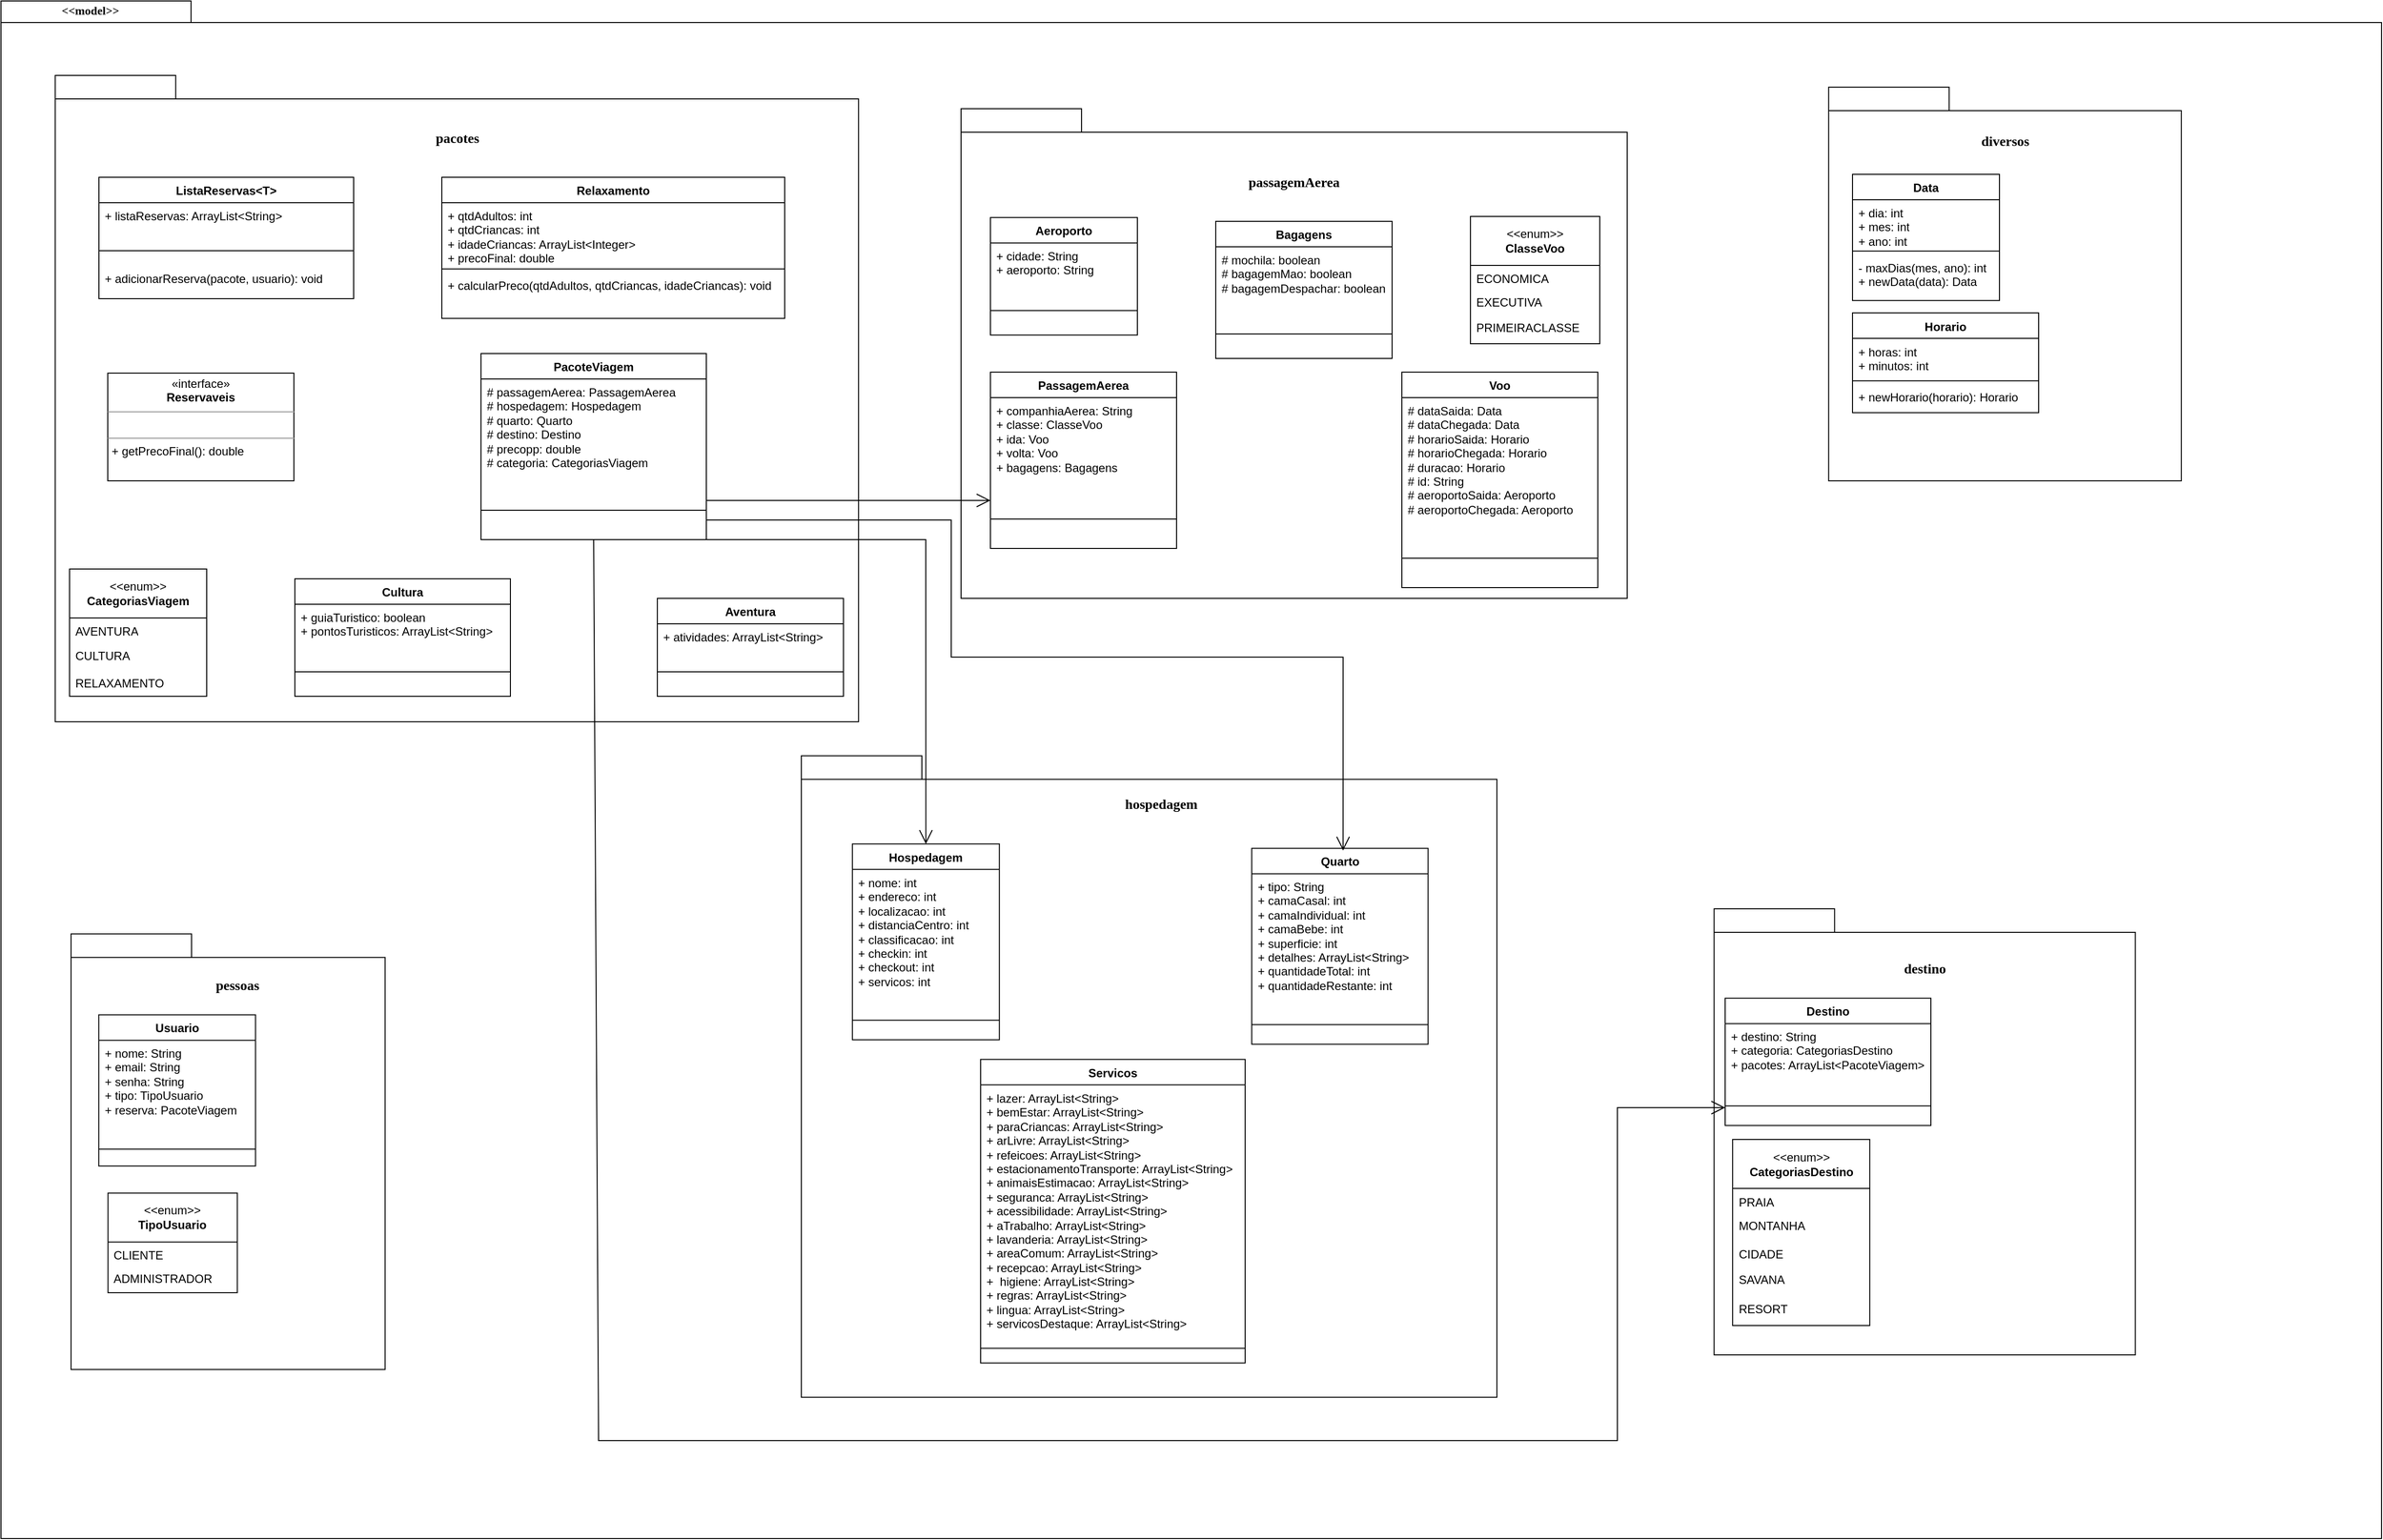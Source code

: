 <mxfile version="22.1.4" type="github">
  <diagram name="Page-1" id="b5b7bab2-c9e2-2cf4-8b2a-24fd1a2a6d21">
    <mxGraphModel dx="2800" dy="1195" grid="1" gridSize="10" guides="1" tooltips="1" connect="1" arrows="1" fold="1" page="1" pageScale="1" pageWidth="827" pageHeight="1169" background="none" math="0" shadow="0">
      <root>
        <mxCell id="0" />
        <mxCell id="1" parent="0" />
        <mxCell id="6e0c8c40b5770093-72" value="" style="shape=folder;fontStyle=1;spacingTop=10;tabWidth=194;tabHeight=22;tabPosition=left;html=1;rounded=0;shadow=0;comic=0;labelBackgroundColor=none;strokeWidth=1;fillColor=none;fontFamily=Verdana;fontSize=10;align=center;" parent="1" vertex="1">
          <mxGeometry x="210" y="20" width="2430" height="1570" as="geometry" />
        </mxCell>
        <mxCell id="6e0c8c40b5770093-18" value="" style="group" parent="1" vertex="1" connectable="0">
          <mxGeometry x="280" y="70" width="820" height="660" as="geometry" />
        </mxCell>
        <mxCell id="6e0c8c40b5770093-11" value="" style="shape=folder;fontStyle=1;spacingTop=10;tabWidth=123;tabHeight=24;tabPosition=left;html=1;rounded=0;shadow=0;comic=0;labelBackgroundColor=none;strokeWidth=1;fontFamily=Verdana;fontSize=10;align=center;" parent="6e0c8c40b5770093-18" vertex="1">
          <mxGeometry x="-14.64" y="25.99" width="820" height="660" as="geometry" />
        </mxCell>
        <mxCell id="uOKciexOjNlCDNnouLq3-6" value="&lt;font face=&quot;Verdana&quot; style=&quot;font-size: 14px;&quot;&gt;&lt;b&gt;pacotes&lt;/b&gt;&lt;/font&gt;" style="text;html=1;strokeColor=none;fillColor=none;align=center;verticalAlign=middle;whiteSpace=wrap;rounded=0;" vertex="1" parent="6e0c8c40b5770093-18">
          <mxGeometry x="307.501" y="14.66" width="175.714" height="152.308" as="geometry" />
        </mxCell>
        <mxCell id="uOKciexOjNlCDNnouLq3-84" value="&amp;lt;&amp;lt;enum&amp;gt;&amp;gt;&lt;br&gt;&lt;b&gt;CategoriasViagem&lt;/b&gt;" style="swimlane;fontStyle=0;childLayout=stackLayout;horizontal=1;startSize=50;fillColor=none;horizontalStack=0;resizeParent=1;resizeParentMax=0;resizeLast=0;collapsible=1;marginBottom=0;whiteSpace=wrap;html=1;" vertex="1" parent="6e0c8c40b5770093-18">
          <mxGeometry y="530" width="140" height="129.996" as="geometry" />
        </mxCell>
        <mxCell id="uOKciexOjNlCDNnouLq3-85" value="AVENTURA" style="text;strokeColor=none;fillColor=none;align=left;verticalAlign=top;spacingLeft=4;spacingRight=4;overflow=hidden;rotatable=0;points=[[0,0.5],[1,0.5]];portConstraint=eastwest;whiteSpace=wrap;html=1;" vertex="1" parent="uOKciexOjNlCDNnouLq3-84">
          <mxGeometry y="50" width="140" height="24.514" as="geometry" />
        </mxCell>
        <mxCell id="uOKciexOjNlCDNnouLq3-86" value="CULTURA" style="text;strokeColor=none;fillColor=none;align=left;verticalAlign=top;spacingLeft=4;spacingRight=4;overflow=hidden;rotatable=0;points=[[0,0.5],[1,0.5]];portConstraint=eastwest;whiteSpace=wrap;html=1;" vertex="1" parent="uOKciexOjNlCDNnouLq3-84">
          <mxGeometry y="74.514" width="140" height="28.971" as="geometry" />
        </mxCell>
        <mxCell id="uOKciexOjNlCDNnouLq3-87" value="RELAXAMENTO" style="text;strokeColor=none;fillColor=none;align=left;verticalAlign=top;spacingLeft=4;spacingRight=4;overflow=hidden;rotatable=0;points=[[0,0.5],[1,0.5]];portConstraint=eastwest;whiteSpace=wrap;html=1;" vertex="1" parent="uOKciexOjNlCDNnouLq3-84">
          <mxGeometry y="103.486" width="140" height="26.51" as="geometry" />
        </mxCell>
        <mxCell id="uOKciexOjNlCDNnouLq3-90" value="ListaReservas&amp;lt;T&amp;gt;" style="swimlane;fontStyle=1;align=center;verticalAlign=top;childLayout=stackLayout;horizontal=1;startSize=26;horizontalStack=0;resizeParent=1;resizeParentMax=0;resizeLast=0;collapsible=1;marginBottom=0;whiteSpace=wrap;html=1;" vertex="1" parent="6e0c8c40b5770093-18">
          <mxGeometry x="30" y="130" width="260" height="124" as="geometry" />
        </mxCell>
        <mxCell id="uOKciexOjNlCDNnouLq3-91" value="+ listaReservas: ArrayList&amp;lt;String&amp;gt;&lt;br&gt;" style="text;strokeColor=none;fillColor=none;align=left;verticalAlign=top;spacingLeft=4;spacingRight=4;overflow=hidden;rotatable=0;points=[[0,0.5],[1,0.5]];portConstraint=eastwest;whiteSpace=wrap;html=1;" vertex="1" parent="uOKciexOjNlCDNnouLq3-90">
          <mxGeometry y="26" width="260" height="34" as="geometry" />
        </mxCell>
        <mxCell id="uOKciexOjNlCDNnouLq3-92" value="" style="line;strokeWidth=1;fillColor=none;align=left;verticalAlign=middle;spacingTop=-1;spacingLeft=3;spacingRight=3;rotatable=0;labelPosition=right;points=[];portConstraint=eastwest;strokeColor=inherit;" vertex="1" parent="uOKciexOjNlCDNnouLq3-90">
          <mxGeometry y="60" width="260" height="30" as="geometry" />
        </mxCell>
        <mxCell id="uOKciexOjNlCDNnouLq3-93" value="+ adicionarReserva(pacote, usuario): void" style="text;strokeColor=none;fillColor=none;align=left;verticalAlign=top;spacingLeft=4;spacingRight=4;overflow=hidden;rotatable=0;points=[[0,0.5],[1,0.5]];portConstraint=eastwest;whiteSpace=wrap;html=1;" vertex="1" parent="uOKciexOjNlCDNnouLq3-90">
          <mxGeometry y="90" width="260" height="34" as="geometry" />
        </mxCell>
        <mxCell id="uOKciexOjNlCDNnouLq3-94" value="PacoteViagem" style="swimlane;fontStyle=1;align=center;verticalAlign=top;childLayout=stackLayout;horizontal=1;startSize=26;horizontalStack=0;resizeParent=1;resizeParentMax=0;resizeLast=0;collapsible=1;marginBottom=0;whiteSpace=wrap;html=1;" vertex="1" parent="6e0c8c40b5770093-18">
          <mxGeometry x="420" y="309.995" width="230" height="190" as="geometry" />
        </mxCell>
        <mxCell id="uOKciexOjNlCDNnouLq3-95" value="#&amp;nbsp;passagemAerea: PassagemAerea&lt;br&gt;#&amp;nbsp;hospedagem: Hospedagem&lt;br&gt;#&amp;nbsp;quarto: Quarto&lt;br&gt;#&amp;nbsp;destino: Destino&lt;br style=&quot;border-color: var(--border-color);&quot;&gt;#&amp;nbsp;precopp: double&lt;br&gt;#&amp;nbsp;categoria: CategoriasViagem" style="text;strokeColor=none;fillColor=none;align=left;verticalAlign=top;spacingLeft=4;spacingRight=4;overflow=hidden;rotatable=0;points=[[0,0.5],[1,0.5]];portConstraint=eastwest;whiteSpace=wrap;html=1;" vertex="1" parent="uOKciexOjNlCDNnouLq3-94">
          <mxGeometry y="26" width="230" height="104" as="geometry" />
        </mxCell>
        <mxCell id="uOKciexOjNlCDNnouLq3-96" value="" style="line;strokeWidth=1;fillColor=none;align=left;verticalAlign=middle;spacingTop=-1;spacingLeft=3;spacingRight=3;rotatable=0;labelPosition=right;points=[];portConstraint=eastwest;strokeColor=inherit;" vertex="1" parent="uOKciexOjNlCDNnouLq3-94">
          <mxGeometry y="130" width="230" height="60" as="geometry" />
        </mxCell>
        <mxCell id="uOKciexOjNlCDNnouLq3-98" value="&lt;p style=&quot;margin:0px;margin-top:4px;text-align:center;&quot;&gt;«interface»&lt;br style=&quot;border-color: var(--border-color);&quot;&gt;&lt;b style=&quot;border-color: var(--border-color);&quot;&gt;Reservaveis&lt;/b&gt;&lt;br&gt;&lt;/p&gt;&lt;hr size=&quot;1&quot;&gt;&lt;p style=&quot;margin:0px;margin-left:4px;&quot;&gt;&lt;br&gt;&lt;/p&gt;&lt;hr size=&quot;1&quot;&gt;&lt;p style=&quot;margin:0px;margin-left:4px;&quot;&gt;+ getPrecoFinal(): double&lt;br&gt;&lt;/p&gt;" style="verticalAlign=top;align=left;overflow=fill;fontSize=12;fontFamily=Helvetica;html=1;whiteSpace=wrap;" vertex="1" parent="6e0c8c40b5770093-18">
          <mxGeometry x="39" y="330" width="190" height="110" as="geometry" />
        </mxCell>
        <mxCell id="uOKciexOjNlCDNnouLq3-99" value="Relaxamento" style="swimlane;fontStyle=1;align=center;verticalAlign=top;childLayout=stackLayout;horizontal=1;startSize=26;horizontalStack=0;resizeParent=1;resizeParentMax=0;resizeLast=0;collapsible=1;marginBottom=0;whiteSpace=wrap;html=1;" vertex="1" parent="6e0c8c40b5770093-18">
          <mxGeometry x="380" y="129.995" width="350" height="144.15" as="geometry" />
        </mxCell>
        <mxCell id="uOKciexOjNlCDNnouLq3-100" value="+&amp;nbsp;qtdAdultos: int&lt;br&gt;+&amp;nbsp;qtdCriancas: int&lt;br&gt;+&amp;nbsp;idadeCriancas: ArrayList&amp;lt;Integer&amp;gt;&lt;br&gt;+&amp;nbsp;precoFinal: double" style="text;strokeColor=none;fillColor=none;align=left;verticalAlign=top;spacingLeft=4;spacingRight=4;overflow=hidden;rotatable=0;points=[[0,0.5],[1,0.5]];portConstraint=eastwest;whiteSpace=wrap;html=1;" vertex="1" parent="uOKciexOjNlCDNnouLq3-99">
          <mxGeometry y="26" width="350" height="64" as="geometry" />
        </mxCell>
        <mxCell id="uOKciexOjNlCDNnouLq3-101" value="" style="line;strokeWidth=1;fillColor=none;align=left;verticalAlign=middle;spacingTop=-1;spacingLeft=3;spacingRight=3;rotatable=0;labelPosition=right;points=[];portConstraint=eastwest;strokeColor=inherit;" vertex="1" parent="uOKciexOjNlCDNnouLq3-99">
          <mxGeometry y="90" width="350" height="7.22" as="geometry" />
        </mxCell>
        <mxCell id="uOKciexOjNlCDNnouLq3-102" value="+ calcularPreco(qtdAdultos, qtdCriancas, idadeCriancas): void" style="text;strokeColor=none;fillColor=none;align=left;verticalAlign=top;spacingLeft=4;spacingRight=4;overflow=hidden;rotatable=0;points=[[0,0.5],[1,0.5]];portConstraint=eastwest;whiteSpace=wrap;html=1;" vertex="1" parent="uOKciexOjNlCDNnouLq3-99">
          <mxGeometry y="97.22" width="350" height="46.93" as="geometry" />
        </mxCell>
        <mxCell id="uOKciexOjNlCDNnouLq3-104" value="Cultura" style="swimlane;fontStyle=1;align=center;verticalAlign=top;childLayout=stackLayout;horizontal=1;startSize=26;horizontalStack=0;resizeParent=1;resizeParentMax=0;resizeLast=0;collapsible=1;marginBottom=0;whiteSpace=wrap;html=1;" vertex="1" parent="6e0c8c40b5770093-18">
          <mxGeometry x="230" y="539.995" width="220" height="120" as="geometry" />
        </mxCell>
        <mxCell id="uOKciexOjNlCDNnouLq3-105" value="+ guiaTuristico: boolean&lt;br&gt;+ pontosTuristicos: ArrayList&amp;lt;String&amp;gt;" style="text;strokeColor=none;fillColor=none;align=left;verticalAlign=top;spacingLeft=4;spacingRight=4;overflow=hidden;rotatable=0;points=[[0,0.5],[1,0.5]];portConstraint=eastwest;whiteSpace=wrap;html=1;" vertex="1" parent="uOKciexOjNlCDNnouLq3-104">
          <mxGeometry y="26" width="220" height="44" as="geometry" />
        </mxCell>
        <mxCell id="uOKciexOjNlCDNnouLq3-106" value="" style="line;strokeWidth=1;fillColor=none;align=left;verticalAlign=middle;spacingTop=-1;spacingLeft=3;spacingRight=3;rotatable=0;labelPosition=right;points=[];portConstraint=eastwest;strokeColor=inherit;" vertex="1" parent="uOKciexOjNlCDNnouLq3-104">
          <mxGeometry y="70" width="220" height="50" as="geometry" />
        </mxCell>
        <mxCell id="uOKciexOjNlCDNnouLq3-107" value="Aventura" style="swimlane;fontStyle=1;align=center;verticalAlign=top;childLayout=stackLayout;horizontal=1;startSize=26;horizontalStack=0;resizeParent=1;resizeParentMax=0;resizeLast=0;collapsible=1;marginBottom=0;whiteSpace=wrap;html=1;" vertex="1" parent="6e0c8c40b5770093-18">
          <mxGeometry x="600" y="559.995" width="190" height="100" as="geometry" />
        </mxCell>
        <mxCell id="uOKciexOjNlCDNnouLq3-108" value="+ atividades: ArrayList&amp;lt;String&amp;gt;" style="text;strokeColor=none;fillColor=none;align=left;verticalAlign=top;spacingLeft=4;spacingRight=4;overflow=hidden;rotatable=0;points=[[0,0.5],[1,0.5]];portConstraint=eastwest;whiteSpace=wrap;html=1;" vertex="1" parent="uOKciexOjNlCDNnouLq3-107">
          <mxGeometry y="26" width="190" height="24" as="geometry" />
        </mxCell>
        <mxCell id="uOKciexOjNlCDNnouLq3-109" value="" style="line;strokeWidth=1;fillColor=none;align=left;verticalAlign=middle;spacingTop=-1;spacingLeft=3;spacingRight=3;rotatable=0;labelPosition=right;points=[];portConstraint=eastwest;strokeColor=inherit;" vertex="1" parent="uOKciexOjNlCDNnouLq3-107">
          <mxGeometry y="50" width="190" height="50" as="geometry" />
        </mxCell>
        <mxCell id="6e0c8c40b5770093-19" value="" style="group" parent="1" vertex="1" connectable="0">
          <mxGeometry x="1190" y="130" width="680" height="508.02" as="geometry" />
        </mxCell>
        <mxCell id="6e0c8c40b5770093-20" value="" style="shape=folder;fontStyle=1;spacingTop=10;tabWidth=123;tabHeight=24;tabPosition=left;html=1;rounded=0;shadow=0;comic=0;labelBackgroundColor=none;strokeWidth=1;fontFamily=Verdana;fontSize=10;align=center;" parent="6e0c8c40b5770093-19" vertex="1">
          <mxGeometry width="680" height="500" as="geometry" />
        </mxCell>
        <mxCell id="uOKciexOjNlCDNnouLq3-7" value="&lt;font face=&quot;Verdana&quot; style=&quot;font-size: 14px;&quot;&gt;&lt;b&gt;passagemAerea&lt;/b&gt;&lt;/font&gt;" style="text;html=1;strokeColor=none;fillColor=none;align=center;verticalAlign=middle;whiteSpace=wrap;rounded=0;" vertex="1" parent="6e0c8c40b5770093-19">
          <mxGeometry x="267.143" y="18.514" width="145.714" height="115.385" as="geometry" />
        </mxCell>
        <mxCell id="uOKciexOjNlCDNnouLq3-66" value="&amp;lt;&amp;lt;enum&amp;gt;&amp;gt;&lt;br&gt;&lt;b&gt;ClasseVoo&lt;/b&gt;" style="swimlane;fontStyle=0;childLayout=stackLayout;horizontal=1;startSize=50;fillColor=none;horizontalStack=0;resizeParent=1;resizeParentMax=0;resizeLast=0;collapsible=1;marginBottom=0;whiteSpace=wrap;html=1;" vertex="1" parent="6e0c8c40b5770093-19">
          <mxGeometry x="520.0" y="110.0" width="132" height="130.003" as="geometry" />
        </mxCell>
        <mxCell id="uOKciexOjNlCDNnouLq3-67" value="ECONOMICA" style="text;strokeColor=none;fillColor=none;align=left;verticalAlign=top;spacingLeft=4;spacingRight=4;overflow=hidden;rotatable=0;points=[[0,0.5],[1,0.5]];portConstraint=eastwest;whiteSpace=wrap;html=1;" vertex="1" parent="uOKciexOjNlCDNnouLq3-66">
          <mxGeometry y="50" width="132" height="23.703" as="geometry" />
        </mxCell>
        <mxCell id="uOKciexOjNlCDNnouLq3-68" value="EXECUTIVA" style="text;strokeColor=none;fillColor=none;align=left;verticalAlign=top;spacingLeft=4;spacingRight=4;overflow=hidden;rotatable=0;points=[[0,0.5],[1,0.5]];portConstraint=eastwest;whiteSpace=wrap;html=1;" vertex="1" parent="uOKciexOjNlCDNnouLq3-66">
          <mxGeometry y="73.703" width="132" height="26.3" as="geometry" />
        </mxCell>
        <mxCell id="uOKciexOjNlCDNnouLq3-69" value="PRIMEIRACLASSE" style="text;strokeColor=none;fillColor=none;align=left;verticalAlign=top;spacingLeft=4;spacingRight=4;overflow=hidden;rotatable=0;points=[[0,0.5],[1,0.5]];portConstraint=eastwest;whiteSpace=wrap;html=1;" vertex="1" parent="uOKciexOjNlCDNnouLq3-66">
          <mxGeometry y="100.003" width="132" height="30" as="geometry" />
        </mxCell>
        <mxCell id="uOKciexOjNlCDNnouLq3-70" value="Aeroporto" style="swimlane;fontStyle=1;align=center;verticalAlign=top;childLayout=stackLayout;horizontal=1;startSize=26;horizontalStack=0;resizeParent=1;resizeParentMax=0;resizeLast=0;collapsible=1;marginBottom=0;whiteSpace=wrap;html=1;" vertex="1" parent="6e0c8c40b5770093-19">
          <mxGeometry x="30" y="111.125" width="150" height="120" as="geometry" />
        </mxCell>
        <mxCell id="uOKciexOjNlCDNnouLq3-71" value="+ cidade: String&lt;br&gt;+ aeroporto: String" style="text;strokeColor=none;fillColor=none;align=left;verticalAlign=top;spacingLeft=4;spacingRight=4;overflow=hidden;rotatable=0;points=[[0,0.5],[1,0.5]];portConstraint=eastwest;whiteSpace=wrap;html=1;" vertex="1" parent="uOKciexOjNlCDNnouLq3-70">
          <mxGeometry y="26" width="150" height="44" as="geometry" />
        </mxCell>
        <mxCell id="uOKciexOjNlCDNnouLq3-72" value="" style="line;strokeWidth=1;fillColor=none;align=left;verticalAlign=middle;spacingTop=-1;spacingLeft=3;spacingRight=3;rotatable=0;labelPosition=right;points=[];portConstraint=eastwest;strokeColor=inherit;" vertex="1" parent="uOKciexOjNlCDNnouLq3-70">
          <mxGeometry y="70" width="150" height="50" as="geometry" />
        </mxCell>
        <mxCell id="uOKciexOjNlCDNnouLq3-74" value="Bagagens" style="swimlane;fontStyle=1;align=center;verticalAlign=top;childLayout=stackLayout;horizontal=1;startSize=26;horizontalStack=0;resizeParent=1;resizeParentMax=0;resizeLast=0;collapsible=1;marginBottom=0;whiteSpace=wrap;html=1;" vertex="1" parent="6e0c8c40b5770093-19">
          <mxGeometry x="260" y="115.005" width="180" height="140" as="geometry" />
        </mxCell>
        <mxCell id="uOKciexOjNlCDNnouLq3-75" value="# mochila: boolean&lt;br&gt;# bagagemMao: boolean&lt;br&gt;# bagagemDespachar: boolean" style="text;strokeColor=none;fillColor=none;align=left;verticalAlign=top;spacingLeft=4;spacingRight=4;overflow=hidden;rotatable=0;points=[[0,0.5],[1,0.5]];portConstraint=eastwest;whiteSpace=wrap;html=1;" vertex="1" parent="uOKciexOjNlCDNnouLq3-74">
          <mxGeometry y="26" width="180" height="64" as="geometry" />
        </mxCell>
        <mxCell id="uOKciexOjNlCDNnouLq3-76" value="" style="line;strokeWidth=1;fillColor=none;align=left;verticalAlign=middle;spacingTop=-1;spacingLeft=3;spacingRight=3;rotatable=0;labelPosition=right;points=[];portConstraint=eastwest;strokeColor=inherit;" vertex="1" parent="uOKciexOjNlCDNnouLq3-74">
          <mxGeometry y="90" width="180" height="50" as="geometry" />
        </mxCell>
        <mxCell id="uOKciexOjNlCDNnouLq3-77" value="PassagemAerea" style="swimlane;fontStyle=1;align=center;verticalAlign=top;childLayout=stackLayout;horizontal=1;startSize=26;horizontalStack=0;resizeParent=1;resizeParentMax=0;resizeLast=0;collapsible=1;marginBottom=0;whiteSpace=wrap;html=1;" vertex="1" parent="6e0c8c40b5770093-19">
          <mxGeometry x="30" y="268.995" width="190" height="180" as="geometry" />
        </mxCell>
        <mxCell id="uOKciexOjNlCDNnouLq3-78" value="+&amp;nbsp;companhiaAerea: String&lt;br&gt;+&amp;nbsp;classe: ClasseVoo&lt;br&gt;+&amp;nbsp;ida: Voo&lt;br&gt;+&amp;nbsp;volta: Voo&lt;br style=&quot;border-color: var(--border-color);&quot;&gt;+&amp;nbsp;bagagens: Bagagens" style="text;strokeColor=none;fillColor=none;align=left;verticalAlign=top;spacingLeft=4;spacingRight=4;overflow=hidden;rotatable=0;points=[[0,0.5],[1,0.5]];portConstraint=eastwest;whiteSpace=wrap;html=1;" vertex="1" parent="uOKciexOjNlCDNnouLq3-77">
          <mxGeometry y="26" width="190" height="94" as="geometry" />
        </mxCell>
        <mxCell id="uOKciexOjNlCDNnouLq3-79" value="" style="line;strokeWidth=1;fillColor=none;align=left;verticalAlign=middle;spacingTop=-1;spacingLeft=3;spacingRight=3;rotatable=0;labelPosition=right;points=[];portConstraint=eastwest;strokeColor=inherit;" vertex="1" parent="uOKciexOjNlCDNnouLq3-77">
          <mxGeometry y="120" width="190" height="60" as="geometry" />
        </mxCell>
        <mxCell id="uOKciexOjNlCDNnouLq3-81" value="Voo" style="swimlane;fontStyle=1;align=center;verticalAlign=top;childLayout=stackLayout;horizontal=1;startSize=26;horizontalStack=0;resizeParent=1;resizeParentMax=0;resizeLast=0;collapsible=1;marginBottom=0;whiteSpace=wrap;html=1;" vertex="1" parent="6e0c8c40b5770093-19">
          <mxGeometry x="450" y="268.995" width="200" height="220" as="geometry" />
        </mxCell>
        <mxCell id="uOKciexOjNlCDNnouLq3-82" value="#&amp;nbsp;dataSaida: Data&lt;br&gt;#&amp;nbsp;dataChegada: Data&lt;br&gt;#&amp;nbsp;horarioSaida: Horario&lt;br&gt;#&amp;nbsp;horarioChegada: Horario&lt;br style=&quot;border-color: var(--border-color);&quot;&gt;#&amp;nbsp;duracao: Horario&lt;br&gt;#&amp;nbsp;id: String&lt;br style=&quot;border-color: var(--border-color);&quot;&gt;#&amp;nbsp;aeroportoSaida: Aeroporto&lt;br style=&quot;border-color: var(--border-color);&quot;&gt;#&amp;nbsp;aeroportoChegada: Aeroporto" style="text;strokeColor=none;fillColor=none;align=left;verticalAlign=top;spacingLeft=4;spacingRight=4;overflow=hidden;rotatable=0;points=[[0,0.5],[1,0.5]];portConstraint=eastwest;whiteSpace=wrap;html=1;" vertex="1" parent="uOKciexOjNlCDNnouLq3-81">
          <mxGeometry y="26" width="200" height="134" as="geometry" />
        </mxCell>
        <mxCell id="uOKciexOjNlCDNnouLq3-83" value="" style="line;strokeWidth=1;fillColor=none;align=left;verticalAlign=middle;spacingTop=-1;spacingLeft=3;spacingRight=3;rotatable=0;labelPosition=right;points=[];portConstraint=eastwest;strokeColor=inherit;" vertex="1" parent="uOKciexOjNlCDNnouLq3-81">
          <mxGeometry y="160" width="200" height="60" as="geometry" />
        </mxCell>
        <mxCell id="6e0c8c40b5770093-30" value="" style="group" parent="1" vertex="1" connectable="0">
          <mxGeometry x="2060" y="140.01" width="375.65" height="370" as="geometry" />
        </mxCell>
        <mxCell id="6e0c8c40b5770093-24" value="" style="group" parent="6e0c8c40b5770093-30" vertex="1" connectable="0">
          <mxGeometry width="375.65" height="370.0" as="geometry" />
        </mxCell>
        <mxCell id="6e0c8c40b5770093-25" value="" style="shape=folder;fontStyle=1;spacingTop=10;tabWidth=123;tabHeight=24;tabPosition=left;html=1;rounded=0;shadow=0;comic=0;labelBackgroundColor=none;strokeWidth=1;fontFamily=Verdana;fontSize=10;align=center;" parent="6e0c8c40b5770093-24" vertex="1">
          <mxGeometry x="15.65" y="-31.991" width="360" height="401.991" as="geometry" />
        </mxCell>
        <mxCell id="uOKciexOjNlCDNnouLq3-8" value="&lt;font face=&quot;Verdana&quot; style=&quot;font-size: 14px;&quot;&gt;&lt;b&gt;diversos&lt;/b&gt;&lt;/font&gt;" style="text;html=1;strokeColor=none;fillColor=none;align=center;verticalAlign=middle;whiteSpace=wrap;rounded=0;" vertex="1" parent="6e0c8c40b5770093-24">
          <mxGeometry x="148.7" width="93.91" height="47.02" as="geometry" />
        </mxCell>
        <mxCell id="uOKciexOjNlCDNnouLq3-25" value="Horario" style="swimlane;fontStyle=1;align=center;verticalAlign=top;childLayout=stackLayout;horizontal=1;startSize=26;horizontalStack=0;resizeParent=1;resizeParentMax=0;resizeLast=0;collapsible=1;marginBottom=0;whiteSpace=wrap;html=1;" vertex="1" parent="6e0c8c40b5770093-24">
          <mxGeometry x="40" y="198.537" width="190" height="101.805" as="geometry" />
        </mxCell>
        <mxCell id="uOKciexOjNlCDNnouLq3-26" value="+&amp;nbsp;horas: int&lt;br&gt;+&amp;nbsp;minutos: int" style="text;strokeColor=none;fillColor=none;align=left;verticalAlign=top;spacingLeft=4;spacingRight=4;overflow=hidden;rotatable=0;points=[[0,0.5],[1,0.5]];portConstraint=eastwest;whiteSpace=wrap;html=1;" vertex="1" parent="uOKciexOjNlCDNnouLq3-25">
          <mxGeometry y="26" width="190" height="39.707" as="geometry" />
        </mxCell>
        <mxCell id="uOKciexOjNlCDNnouLq3-27" value="" style="line;strokeWidth=1;fillColor=none;align=left;verticalAlign=middle;spacingTop=-1;spacingLeft=3;spacingRight=3;rotatable=0;labelPosition=right;points=[];portConstraint=eastwest;strokeColor=inherit;" vertex="1" parent="uOKciexOjNlCDNnouLq3-25">
          <mxGeometry y="65.707" width="190" height="7.22" as="geometry" />
        </mxCell>
        <mxCell id="uOKciexOjNlCDNnouLq3-28" value="+ newHorario(horario): Horario" style="text;strokeColor=none;fillColor=none;align=left;verticalAlign=top;spacingLeft=4;spacingRight=4;overflow=hidden;rotatable=0;points=[[0,0.5],[1,0.5]];portConstraint=eastwest;whiteSpace=wrap;html=1;" vertex="1" parent="uOKciexOjNlCDNnouLq3-25">
          <mxGeometry y="72.927" width="190" height="28.878" as="geometry" />
        </mxCell>
        <mxCell id="uOKciexOjNlCDNnouLq3-21" value="Data" style="swimlane;fontStyle=1;align=center;verticalAlign=top;childLayout=stackLayout;horizontal=1;startSize=26;horizontalStack=0;resizeParent=1;resizeParentMax=0;resizeLast=0;collapsible=1;marginBottom=0;whiteSpace=wrap;html=1;" vertex="1" parent="6e0c8c40b5770093-24">
          <mxGeometry x="40" y="57.025" width="150" height="128.878" as="geometry" />
        </mxCell>
        <mxCell id="uOKciexOjNlCDNnouLq3-22" value="+&amp;nbsp;dia: int&lt;br&gt;+&amp;nbsp;mes: int&lt;br&gt;+&amp;nbsp;ano: int" style="text;strokeColor=none;fillColor=none;align=left;verticalAlign=top;spacingLeft=4;spacingRight=4;overflow=hidden;rotatable=0;points=[[0,0.5],[1,0.5]];portConstraint=eastwest;whiteSpace=wrap;html=1;" vertex="1" parent="uOKciexOjNlCDNnouLq3-21">
          <mxGeometry y="26" width="150" height="48.732" as="geometry" />
        </mxCell>
        <mxCell id="uOKciexOjNlCDNnouLq3-23" value="" style="line;strokeWidth=1;fillColor=none;align=left;verticalAlign=middle;spacingTop=-1;spacingLeft=3;spacingRight=3;rotatable=0;labelPosition=right;points=[];portConstraint=eastwest;strokeColor=inherit;" vertex="1" parent="uOKciexOjNlCDNnouLq3-21">
          <mxGeometry y="74.732" width="150" height="7.22" as="geometry" />
        </mxCell>
        <mxCell id="uOKciexOjNlCDNnouLq3-24" value="- maxDias(mes, ano): int&lt;br&gt;+ newData(data): Data" style="text;strokeColor=none;fillColor=none;align=left;verticalAlign=top;spacingLeft=4;spacingRight=4;overflow=hidden;rotatable=0;points=[[0,0.5],[1,0.5]];portConstraint=eastwest;whiteSpace=wrap;html=1;" vertex="1" parent="uOKciexOjNlCDNnouLq3-21">
          <mxGeometry y="81.951" width="150" height="46.927" as="geometry" />
        </mxCell>
        <mxCell id="6e0c8c40b5770093-73" value="&lt;b&gt;&lt;font style=&quot;font-size: 12px;&quot;&gt;&amp;lt;&amp;lt;model&amp;gt;&amp;gt;&lt;/font&gt;&lt;/b&gt;" style="text;html=1;align=left;verticalAlign=top;spacingTop=-4;fontSize=10;fontFamily=Verdana" parent="1" vertex="1">
          <mxGeometry x="270" y="20" width="130" height="20" as="geometry" />
        </mxCell>
        <mxCell id="uOKciexOjNlCDNnouLq3-9" value="" style="group" vertex="1" connectable="0" parent="1">
          <mxGeometry x="1940" y="982.5" width="448.7" height="460" as="geometry" />
        </mxCell>
        <mxCell id="uOKciexOjNlCDNnouLq3-10" value="" style="group" vertex="1" connectable="0" parent="uOKciexOjNlCDNnouLq3-9">
          <mxGeometry width="448.7" height="460" as="geometry" />
        </mxCell>
        <mxCell id="uOKciexOjNlCDNnouLq3-11" value="" style="shape=folder;fontStyle=1;spacingTop=10;tabWidth=123;tabHeight=24;tabPosition=left;html=1;rounded=0;shadow=0;comic=0;labelBackgroundColor=none;strokeWidth=1;fontFamily=Verdana;fontSize=10;align=center;" vertex="1" parent="uOKciexOjNlCDNnouLq3-10">
          <mxGeometry x="18.7" y="-35.45" width="430" height="455.45" as="geometry" />
        </mxCell>
        <mxCell id="uOKciexOjNlCDNnouLq3-12" value="&lt;font face=&quot;Verdana&quot; style=&quot;font-size: 14px;&quot;&gt;&lt;b&gt;destino&lt;/b&gt;&lt;/font&gt;" style="text;html=1;strokeColor=none;fillColor=none;align=center;verticalAlign=middle;whiteSpace=wrap;rounded=0;" vertex="1" parent="uOKciexOjNlCDNnouLq3-10">
          <mxGeometry x="177.609" y="0.002" width="112.174" height="53.182" as="geometry" />
        </mxCell>
        <mxCell id="uOKciexOjNlCDNnouLq3-29" value="Destino" style="swimlane;fontStyle=1;align=center;verticalAlign=top;childLayout=stackLayout;horizontal=1;startSize=26;horizontalStack=0;resizeParent=1;resizeParentMax=0;resizeLast=0;collapsible=1;marginBottom=0;whiteSpace=wrap;html=1;" vertex="1" parent="uOKciexOjNlCDNnouLq3-10">
          <mxGeometry x="30" y="55.71" width="210" height="130" as="geometry" />
        </mxCell>
        <mxCell id="uOKciexOjNlCDNnouLq3-30" value="+&amp;nbsp;destino: String&lt;br&gt;+&amp;nbsp;categoria: CategoriasDestino&lt;br&gt;+&amp;nbsp;pacotes: ArrayList&amp;lt;PacoteViagem&amp;gt;" style="text;strokeColor=none;fillColor=none;align=left;verticalAlign=top;spacingLeft=4;spacingRight=4;overflow=hidden;rotatable=0;points=[[0,0.5],[1,0.5]];portConstraint=eastwest;whiteSpace=wrap;html=1;" vertex="1" parent="uOKciexOjNlCDNnouLq3-29">
          <mxGeometry y="26" width="210" height="64" as="geometry" />
        </mxCell>
        <mxCell id="uOKciexOjNlCDNnouLq3-31" value="" style="line;strokeWidth=1;fillColor=none;align=left;verticalAlign=middle;spacingTop=-1;spacingLeft=3;spacingRight=3;rotatable=0;labelPosition=right;points=[];portConstraint=eastwest;strokeColor=inherit;" vertex="1" parent="uOKciexOjNlCDNnouLq3-29">
          <mxGeometry y="90" width="210" height="40" as="geometry" />
        </mxCell>
        <mxCell id="uOKciexOjNlCDNnouLq3-33" value="&amp;lt;&amp;lt;enum&amp;gt;&amp;gt;&lt;br&gt;&lt;b&gt;CategoriasDestino&lt;/b&gt;" style="swimlane;fontStyle=0;childLayout=stackLayout;horizontal=1;startSize=50;fillColor=none;horizontalStack=0;resizeParent=1;resizeParentMax=0;resizeLast=0;collapsible=1;marginBottom=0;whiteSpace=wrap;html=1;" vertex="1" parent="uOKciexOjNlCDNnouLq3-10">
          <mxGeometry x="37.61" y="200" width="140" height="189.996" as="geometry" />
        </mxCell>
        <mxCell id="uOKciexOjNlCDNnouLq3-34" value="PRAIA" style="text;strokeColor=none;fillColor=none;align=left;verticalAlign=top;spacingLeft=4;spacingRight=4;overflow=hidden;rotatable=0;points=[[0,0.5],[1,0.5]];portConstraint=eastwest;whiteSpace=wrap;html=1;" vertex="1" parent="uOKciexOjNlCDNnouLq3-33">
          <mxGeometry y="50" width="140" height="24.514" as="geometry" />
        </mxCell>
        <mxCell id="uOKciexOjNlCDNnouLq3-35" value="MONTANHA" style="text;strokeColor=none;fillColor=none;align=left;verticalAlign=top;spacingLeft=4;spacingRight=4;overflow=hidden;rotatable=0;points=[[0,0.5],[1,0.5]];portConstraint=eastwest;whiteSpace=wrap;html=1;" vertex="1" parent="uOKciexOjNlCDNnouLq3-33">
          <mxGeometry y="74.514" width="140" height="28.971" as="geometry" />
        </mxCell>
        <mxCell id="uOKciexOjNlCDNnouLq3-36" value="CIDADE" style="text;strokeColor=none;fillColor=none;align=left;verticalAlign=top;spacingLeft=4;spacingRight=4;overflow=hidden;rotatable=0;points=[[0,0.5],[1,0.5]];portConstraint=eastwest;whiteSpace=wrap;html=1;" vertex="1" parent="uOKciexOjNlCDNnouLq3-33">
          <mxGeometry y="103.486" width="140" height="26.51" as="geometry" />
        </mxCell>
        <mxCell id="uOKciexOjNlCDNnouLq3-37" value="SAVANA" style="text;strokeColor=none;fillColor=none;align=left;verticalAlign=top;spacingLeft=4;spacingRight=4;overflow=hidden;rotatable=0;points=[[0,0.5],[1,0.5]];portConstraint=eastwest;whiteSpace=wrap;html=1;" vertex="1" parent="uOKciexOjNlCDNnouLq3-33">
          <mxGeometry y="129.996" width="140" height="30" as="geometry" />
        </mxCell>
        <mxCell id="uOKciexOjNlCDNnouLq3-39" value="RESORT" style="text;strokeColor=none;fillColor=none;align=left;verticalAlign=top;spacingLeft=4;spacingRight=4;overflow=hidden;rotatable=0;points=[[0,0.5],[1,0.5]];portConstraint=eastwest;whiteSpace=wrap;html=1;" vertex="1" parent="uOKciexOjNlCDNnouLq3-33">
          <mxGeometry y="159.996" width="140" height="30" as="geometry" />
        </mxCell>
        <mxCell id="uOKciexOjNlCDNnouLq3-13" value="" style="group" vertex="1" connectable="0" parent="1">
          <mxGeometry x="1020" y="800.72" width="710" height="655" as="geometry" />
        </mxCell>
        <mxCell id="uOKciexOjNlCDNnouLq3-14" value="" style="group" vertex="1" connectable="0" parent="uOKciexOjNlCDNnouLq3-13">
          <mxGeometry y="-10" width="710" height="655.0" as="geometry" />
        </mxCell>
        <mxCell id="uOKciexOjNlCDNnouLq3-15" value="" style="shape=folder;fontStyle=1;spacingTop=10;tabWidth=123;tabHeight=24;tabPosition=left;html=1;rounded=0;shadow=0;comic=0;labelBackgroundColor=none;strokeWidth=1;fontFamily=Verdana;fontSize=10;align=center;" vertex="1" parent="uOKciexOjNlCDNnouLq3-14">
          <mxGeometry x="7.0" y="0.005" width="710" height="655.0" as="geometry" />
        </mxCell>
        <mxCell id="uOKciexOjNlCDNnouLq3-16" value="&lt;font face=&quot;Verdana&quot; style=&quot;font-size: 14px;&quot;&gt;&lt;b&gt;hospedagem&lt;/b&gt;&lt;/font&gt;" style="text;html=1;strokeColor=none;fillColor=none;align=center;verticalAlign=middle;whiteSpace=wrap;rounded=0;" vertex="1" parent="uOKciexOjNlCDNnouLq3-14">
          <mxGeometry x="281.521" y="5.235" width="185.217" height="89.318" as="geometry" />
        </mxCell>
        <mxCell id="uOKciexOjNlCDNnouLq3-41" value="Hospedagem" style="swimlane;fontStyle=1;align=center;verticalAlign=top;childLayout=stackLayout;horizontal=1;startSize=26;horizontalStack=0;resizeParent=1;resizeParentMax=0;resizeLast=0;collapsible=1;marginBottom=0;whiteSpace=wrap;html=1;" vertex="1" parent="uOKciexOjNlCDNnouLq3-14">
          <mxGeometry x="59.13" y="89.995" width="150" height="200" as="geometry" />
        </mxCell>
        <mxCell id="uOKciexOjNlCDNnouLq3-42" value="+&amp;nbsp;nome: int&lt;br&gt;+&amp;nbsp;endereco: int&lt;br&gt;+&amp;nbsp;localizacao: int&lt;br&gt;+&amp;nbsp;distanciaCentro: int&lt;br style=&quot;border-color: var(--border-color);&quot;&gt;+&amp;nbsp;classificacao: int&lt;br style=&quot;border-color: var(--border-color);&quot;&gt;+&amp;nbsp;checkin: int&lt;br&gt;+&amp;nbsp;checkout: int&lt;br&gt;+&amp;nbsp;servicos: int" style="text;strokeColor=none;fillColor=none;align=left;verticalAlign=top;spacingLeft=4;spacingRight=4;overflow=hidden;rotatable=0;points=[[0,0.5],[1,0.5]];portConstraint=eastwest;whiteSpace=wrap;html=1;" vertex="1" parent="uOKciexOjNlCDNnouLq3-41">
          <mxGeometry y="26" width="150" height="134" as="geometry" />
        </mxCell>
        <mxCell id="uOKciexOjNlCDNnouLq3-43" value="" style="line;strokeWidth=1;fillColor=none;align=left;verticalAlign=middle;spacingTop=-1;spacingLeft=3;spacingRight=3;rotatable=0;labelPosition=right;points=[];portConstraint=eastwest;strokeColor=inherit;" vertex="1" parent="uOKciexOjNlCDNnouLq3-41">
          <mxGeometry y="160" width="150" height="40" as="geometry" />
        </mxCell>
        <mxCell id="uOKciexOjNlCDNnouLq3-45" value="Quarto" style="swimlane;fontStyle=1;align=center;verticalAlign=top;childLayout=stackLayout;horizontal=1;startSize=26;horizontalStack=0;resizeParent=1;resizeParentMax=0;resizeLast=0;collapsible=1;marginBottom=0;whiteSpace=wrap;html=1;" vertex="1" parent="uOKciexOjNlCDNnouLq3-14">
          <mxGeometry x="466.74" y="94.555" width="180" height="200" as="geometry" />
        </mxCell>
        <mxCell id="uOKciexOjNlCDNnouLq3-46" value="+ tipo: String&lt;br style=&quot;border-color: var(--border-color);&quot;&gt;+&amp;nbsp;camaCasal: int&lt;br style=&quot;border-color: var(--border-color);&quot;&gt;+&amp;nbsp;camaIndividual: int&lt;br style=&quot;border-color: var(--border-color);&quot;&gt;+&amp;nbsp;camaBebe: int&lt;br style=&quot;border-color: var(--border-color);&quot;&gt;+&amp;nbsp;superficie: int&lt;br style=&quot;border-color: var(--border-color);&quot;&gt;+&amp;nbsp;detalhes: ArrayList&amp;lt;String&amp;gt;&lt;br&gt;+&amp;nbsp;quantidadeTotal: int&lt;br&gt;+&amp;nbsp;quantidadeRestante: int" style="text;strokeColor=none;fillColor=none;align=left;verticalAlign=top;spacingLeft=4;spacingRight=4;overflow=hidden;rotatable=0;points=[[0,0.5],[1,0.5]];portConstraint=eastwest;whiteSpace=wrap;html=1;" vertex="1" parent="uOKciexOjNlCDNnouLq3-45">
          <mxGeometry y="26" width="180" height="134" as="geometry" />
        </mxCell>
        <mxCell id="uOKciexOjNlCDNnouLq3-47" value="" style="line;strokeWidth=1;fillColor=none;align=left;verticalAlign=middle;spacingTop=-1;spacingLeft=3;spacingRight=3;rotatable=0;labelPosition=right;points=[];portConstraint=eastwest;strokeColor=inherit;" vertex="1" parent="uOKciexOjNlCDNnouLq3-45">
          <mxGeometry y="160" width="180" height="40" as="geometry" />
        </mxCell>
        <mxCell id="uOKciexOjNlCDNnouLq3-49" value="Servicos" style="swimlane;fontStyle=1;align=center;verticalAlign=top;childLayout=stackLayout;horizontal=1;startSize=26;horizontalStack=0;resizeParent=1;resizeParentMax=0;resizeLast=0;collapsible=1;marginBottom=0;whiteSpace=wrap;html=1;" vertex="1" parent="uOKciexOjNlCDNnouLq3-14">
          <mxGeometry x="190" y="310" width="270" height="310" as="geometry" />
        </mxCell>
        <mxCell id="uOKciexOjNlCDNnouLq3-50" value="+&amp;nbsp;lazer: ArrayList&amp;lt;String&amp;gt;&lt;br style=&quot;border-color: var(--border-color);&quot;&gt;+&amp;nbsp;bemEstar: ArrayList&amp;lt;String&amp;gt;&lt;br style=&quot;border-color: var(--border-color);&quot;&gt;+&amp;nbsp;paraCriancas: ArrayList&amp;lt;String&amp;gt;&lt;br style=&quot;border-color: var(--border-color);&quot;&gt;+&amp;nbsp;arLivre: ArrayList&amp;lt;String&amp;gt;&lt;br style=&quot;border-color: var(--border-color);&quot;&gt;+&amp;nbsp;refeicoes: ArrayList&amp;lt;String&amp;gt;&lt;br style=&quot;border-color: var(--border-color);&quot;&gt;+&amp;nbsp;estacionamentoTransporte: ArrayList&amp;lt;String&amp;gt;&lt;br style=&quot;border-color: var(--border-color);&quot;&gt;+&amp;nbsp;animaisEstimacao: ArrayList&amp;lt;String&amp;gt;&lt;br style=&quot;border-color: var(--border-color);&quot;&gt;+&amp;nbsp;seguranca: ArrayList&amp;lt;String&amp;gt;&lt;br style=&quot;border-color: var(--border-color);&quot;&gt;+&amp;nbsp;acessibilidade: ArrayList&amp;lt;String&amp;gt;&lt;br style=&quot;border-color: var(--border-color);&quot;&gt;+&amp;nbsp;aTrabalho: ArrayList&amp;lt;String&amp;gt;&lt;br style=&quot;border-color: var(--border-color);&quot;&gt;+&amp;nbsp;lavanderia: ArrayList&amp;lt;String&amp;gt;&lt;br style=&quot;border-color: var(--border-color);&quot;&gt;+&amp;nbsp;areaComum: ArrayList&amp;lt;String&amp;gt;&lt;br style=&quot;border-color: var(--border-color);&quot;&gt;+&amp;nbsp;recepcao: ArrayList&amp;lt;String&amp;gt;&lt;br style=&quot;border-color: var(--border-color);&quot;&gt;+&amp;nbsp;&amp;nbsp;higiene: ArrayList&amp;lt;String&amp;gt;&lt;br style=&quot;border-color: var(--border-color);&quot;&gt;+&amp;nbsp;regras: ArrayList&amp;lt;String&amp;gt;&lt;br style=&quot;border-color: var(--border-color);&quot;&gt;+&amp;nbsp;lingua: ArrayList&amp;lt;String&amp;gt;&lt;br style=&quot;border-color: var(--border-color);&quot;&gt;+&amp;nbsp;servicosDestaque: ArrayList&amp;lt;String&amp;gt;" style="text;strokeColor=none;fillColor=none;align=left;verticalAlign=top;spacingLeft=4;spacingRight=4;overflow=hidden;rotatable=0;points=[[0,0.5],[1,0.5]];portConstraint=eastwest;whiteSpace=wrap;html=1;" vertex="1" parent="uOKciexOjNlCDNnouLq3-49">
          <mxGeometry y="26" width="270" height="254" as="geometry" />
        </mxCell>
        <mxCell id="uOKciexOjNlCDNnouLq3-51" value="" style="line;strokeWidth=1;fillColor=none;align=left;verticalAlign=middle;spacingTop=-1;spacingLeft=3;spacingRight=3;rotatable=0;labelPosition=right;points=[];portConstraint=eastwest;strokeColor=inherit;" vertex="1" parent="uOKciexOjNlCDNnouLq3-49">
          <mxGeometry y="280" width="270" height="30" as="geometry" />
        </mxCell>
        <mxCell id="uOKciexOjNlCDNnouLq3-17" value="" style="group" vertex="1" connectable="0" parent="1">
          <mxGeometry x="290" y="987.28" width="330" height="425.44" as="geometry" />
        </mxCell>
        <mxCell id="uOKciexOjNlCDNnouLq3-18" value="" style="group" vertex="1" connectable="0" parent="uOKciexOjNlCDNnouLq3-17">
          <mxGeometry x="-8.462" y="4.671" width="330" height="425.44" as="geometry" />
        </mxCell>
        <mxCell id="uOKciexOjNlCDNnouLq3-19" value="" style="shape=folder;fontStyle=1;spacingTop=10;tabWidth=123;tabHeight=24;tabPosition=left;html=1;rounded=0;shadow=0;comic=0;labelBackgroundColor=none;strokeWidth=1;fontFamily=Verdana;fontSize=10;align=center;" vertex="1" parent="uOKciexOjNlCDNnouLq3-18">
          <mxGeometry x="-0.001" y="-19.338" width="320.571" height="444.778" as="geometry" />
        </mxCell>
        <mxCell id="uOKciexOjNlCDNnouLq3-20" value="&lt;font face=&quot;Verdana&quot; style=&quot;font-size: 14px;&quot;&gt;&lt;b&gt;pessoas&lt;/b&gt;&lt;/font&gt;" style="text;html=1;strokeColor=none;fillColor=none;align=center;verticalAlign=middle;whiteSpace=wrap;rounded=0;" vertex="1" parent="uOKciexOjNlCDNnouLq3-18">
          <mxGeometry x="141.429" y="19.338" width="56.571" height="29.007" as="geometry" />
        </mxCell>
        <mxCell id="uOKciexOjNlCDNnouLq3-54" value="Usuario" style="swimlane;fontStyle=1;align=center;verticalAlign=top;childLayout=stackLayout;horizontal=1;startSize=26;horizontalStack=0;resizeParent=1;resizeParentMax=0;resizeLast=0;collapsible=1;marginBottom=0;whiteSpace=wrap;html=1;" vertex="1" parent="uOKciexOjNlCDNnouLq3-18">
          <mxGeometry x="28.286" y="63.27" width="160" height="154.348" as="geometry" />
        </mxCell>
        <mxCell id="uOKciexOjNlCDNnouLq3-55" value="+&amp;nbsp;nome: String&lt;br&gt;+&amp;nbsp;email: String&lt;br&gt;+&amp;nbsp;senha: String&lt;br&gt;+&amp;nbsp;tipo: TipoUsuario&lt;br style=&quot;border-color: var(--border-color);&quot;&gt;+&amp;nbsp;reserva: PacoteViagem" style="text;strokeColor=none;fillColor=none;align=left;verticalAlign=top;spacingLeft=4;spacingRight=4;overflow=hidden;rotatable=0;points=[[0,0.5],[1,0.5]];portConstraint=eastwest;whiteSpace=wrap;html=1;" vertex="1" parent="uOKciexOjNlCDNnouLq3-54">
          <mxGeometry y="26" width="160" height="94" as="geometry" />
        </mxCell>
        <mxCell id="uOKciexOjNlCDNnouLq3-56" value="" style="line;strokeWidth=1;fillColor=none;align=left;verticalAlign=middle;spacingTop=-1;spacingLeft=3;spacingRight=3;rotatable=0;labelPosition=right;points=[];portConstraint=eastwest;strokeColor=inherit;" vertex="1" parent="uOKciexOjNlCDNnouLq3-54">
          <mxGeometry y="120" width="160" height="34.348" as="geometry" />
        </mxCell>
        <mxCell id="uOKciexOjNlCDNnouLq3-58" value="&amp;lt;&amp;lt;enum&amp;gt;&amp;gt;&lt;br&gt;&lt;b&gt;TipoUsuario&lt;/b&gt;" style="swimlane;fontStyle=0;childLayout=stackLayout;horizontal=1;startSize=50;fillColor=none;horizontalStack=0;resizeParent=1;resizeParentMax=0;resizeLast=0;collapsible=1;marginBottom=0;whiteSpace=wrap;html=1;" vertex="1" parent="uOKciexOjNlCDNnouLq3-18">
          <mxGeometry x="37.712" y="245.328" width="132" height="101.716" as="geometry" />
        </mxCell>
        <mxCell id="uOKciexOjNlCDNnouLq3-59" value="CLIENTE" style="text;strokeColor=none;fillColor=none;align=left;verticalAlign=top;spacingLeft=4;spacingRight=4;overflow=hidden;rotatable=0;points=[[0,0.5],[1,0.5]];portConstraint=eastwest;whiteSpace=wrap;html=1;" vertex="1" parent="uOKciexOjNlCDNnouLq3-58">
          <mxGeometry y="50" width="132" height="23.703" as="geometry" />
        </mxCell>
        <mxCell id="uOKciexOjNlCDNnouLq3-60" value="ADMINISTRADOR" style="text;strokeColor=none;fillColor=none;align=left;verticalAlign=top;spacingLeft=4;spacingRight=4;overflow=hidden;rotatable=0;points=[[0,0.5],[1,0.5]];portConstraint=eastwest;whiteSpace=wrap;html=1;" vertex="1" parent="uOKciexOjNlCDNnouLq3-58">
          <mxGeometry y="73.703" width="132" height="28.013" as="geometry" />
        </mxCell>
        <mxCell id="uOKciexOjNlCDNnouLq3-110" value="" style="endArrow=open;endFill=1;endSize=12;html=1;rounded=0;" edge="1" parent="1">
          <mxGeometry width="160" relative="1" as="geometry">
            <mxPoint x="930" y="530" as="sourcePoint" />
            <mxPoint x="1220" y="529.998" as="targetPoint" />
          </mxGeometry>
        </mxCell>
        <mxCell id="uOKciexOjNlCDNnouLq3-112" value="" style="endArrow=open;endFill=1;endSize=12;html=1;rounded=0;entryX=0.5;entryY=0;entryDx=0;entryDy=0;exitX=1;exitY=1;exitDx=0;exitDy=0;" edge="1" parent="1" source="uOKciexOjNlCDNnouLq3-94" target="uOKciexOjNlCDNnouLq3-41">
          <mxGeometry width="160" relative="1" as="geometry">
            <mxPoint x="940" y="540" as="sourcePoint" />
            <mxPoint x="1230" y="539.998" as="targetPoint" />
            <Array as="points">
              <mxPoint x="1154" y="570" />
            </Array>
          </mxGeometry>
        </mxCell>
        <mxCell id="uOKciexOjNlCDNnouLq3-113" value="" style="endArrow=open;endFill=1;endSize=12;html=1;rounded=0;entryX=0.518;entryY=0.011;entryDx=0;entryDy=0;entryPerimeter=0;" edge="1" parent="1" target="uOKciexOjNlCDNnouLq3-45">
          <mxGeometry width="160" relative="1" as="geometry">
            <mxPoint x="930" y="550" as="sourcePoint" />
            <mxPoint x="1144" y="861" as="targetPoint" />
            <Array as="points">
              <mxPoint x="1020" y="550" />
              <mxPoint x="1180" y="550" />
              <mxPoint x="1180" y="690" />
              <mxPoint x="1580" y="690" />
            </Array>
          </mxGeometry>
        </mxCell>
        <mxCell id="uOKciexOjNlCDNnouLq3-114" value="" style="endArrow=open;endFill=1;endSize=12;html=1;rounded=0;exitX=0.5;exitY=1;exitDx=0;exitDy=0;" edge="1" parent="1" source="uOKciexOjNlCDNnouLq3-94">
          <mxGeometry width="160" relative="1" as="geometry">
            <mxPoint x="740" y="880" as="sourcePoint" />
            <mxPoint x="1970" y="1150" as="targetPoint" />
            <Array as="points">
              <mxPoint x="820" y="1490" />
              <mxPoint x="1860" y="1490" />
              <mxPoint x="1860" y="1150" />
            </Array>
          </mxGeometry>
        </mxCell>
      </root>
    </mxGraphModel>
  </diagram>
</mxfile>
